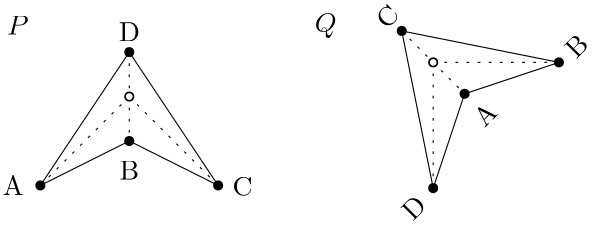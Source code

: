 <?xml version="1.0"?>
<!DOCTYPE ipe SYSTEM "ipe.dtd">
<ipe version="70005" creator="Ipe 7.0.14">
<info created="D:20140514143733" modified="D:20141003101306"/>
<ipestyle name="basic">
<symbol name="arrow/arc(spx)">
<path stroke="sym-stroke" fill="sym-stroke" pen="sym-pen">
0 0 m
-1 0.333 l
-1 -0.333 l
h
</path>
</symbol>
<symbol name="arrow/farc(spx)">
<path stroke="sym-stroke" fill="white" pen="sym-pen">
0 0 m
-1 0.333 l
-1 -0.333 l
h
</path>
</symbol>
<symbol name="mark/circle(sx)" transformations="translations">
<path fill="sym-stroke">
0.6 0 0 0.6 0 0 e
0.4 0 0 0.4 0 0 e
</path>
</symbol>
<symbol name="mark/disk(sx)" transformations="translations">
<path fill="sym-stroke">
0.6 0 0 0.6 0 0 e
</path>
</symbol>
<symbol name="mark/fdisk(sfx)" transformations="translations">
<group>
<path fill="sym-fill">
0.5 0 0 0.5 0 0 e
</path>
<path fill="sym-stroke" fillrule="eofill">
0.6 0 0 0.6 0 0 e
0.4 0 0 0.4 0 0 e
</path>
</group>
</symbol>
<symbol name="mark/box(sx)" transformations="translations">
<path fill="sym-stroke" fillrule="eofill">
-0.6 -0.6 m
0.6 -0.6 l
0.6 0.6 l
-0.6 0.6 l
h
-0.4 -0.4 m
0.4 -0.4 l
0.4 0.4 l
-0.4 0.4 l
h
</path>
</symbol>
<symbol name="mark/square(sx)" transformations="translations">
<path fill="sym-stroke">
-0.6 -0.6 m
0.6 -0.6 l
0.6 0.6 l
-0.6 0.6 l
h
</path>
</symbol>
<symbol name="mark/fsquare(sfx)" transformations="translations">
<group>
<path fill="sym-fill">
-0.5 -0.5 m
0.5 -0.5 l
0.5 0.5 l
-0.5 0.5 l
h
</path>
<path fill="sym-stroke" fillrule="eofill">
-0.6 -0.6 m
0.6 -0.6 l
0.6 0.6 l
-0.6 0.6 l
h
-0.4 -0.4 m
0.4 -0.4 l
0.4 0.4 l
-0.4 0.4 l
h
</path>
</group>
</symbol>
<symbol name="mark/cross(sx)" transformations="translations">
<group>
<path fill="sym-stroke">
-0.43 -0.57 m
0.57 0.43 l
0.43 0.57 l
-0.57 -0.43 l
h
</path>
<path fill="sym-stroke">
-0.43 0.57 m
0.57 -0.43 l
0.43 -0.57 l
-0.57 0.43 l
h
</path>
</group>
</symbol>
<symbol name="arrow/fnormal(spx)">
<path stroke="sym-stroke" fill="white" pen="sym-pen">
0 0 m
-1 0.333 l
-1 -0.333 l
h
</path>
</symbol>
<symbol name="arrow/pointed(spx)">
<path stroke="sym-stroke" fill="sym-stroke" pen="sym-pen">
0 0 m
-1 0.333 l
-0.8 0 l
-1 -0.333 l
h
</path>
</symbol>
<symbol name="arrow/fpointed(spx)">
<path stroke="sym-stroke" fill="white" pen="sym-pen">
0 0 m
-1 0.333 l
-0.8 0 l
-1 -0.333 l
h
</path>
</symbol>
<symbol name="arrow/linear(spx)">
<path stroke="sym-stroke" pen="sym-pen">
-1 0.333 m
0 0 l
-1 -0.333 l
</path>
</symbol>
<symbol name="arrow/fdouble(spx)">
<path stroke="sym-stroke" fill="white" pen="sym-pen">
0 0 m
-1 0.333 l
-1 -0.333 l
h
-1 0 m
-2 0.333 l
-2 -0.333 l
h
</path>
</symbol>
<symbol name="arrow/double(spx)">
<path stroke="sym-stroke" fill="sym-stroke" pen="sym-pen">
0 0 m
-1 0.333 l
-1 -0.333 l
h
-1 0 m
-2 0.333 l
-2 -0.333 l
h
</path>
</symbol>
<pen name="heavier" value="0.8"/>
<pen name="fat" value="1.2"/>
<pen name="ultrafat" value="2"/>
<symbolsize name="large" value="5"/>
<symbolsize name="small" value="2"/>
<symbolsize name="tiny" value="1.1"/>
<arrowsize name="large" value="10"/>
<arrowsize name="small" value="5"/>
<arrowsize name="tiny" value="3"/>
<color name="red" value="1 0 0"/>
<color name="green" value="0 1 0"/>
<color name="blue" value="0 0 1"/>
<color name="yellow" value="1 1 0"/>
<color name="orange" value="1 0.647 0"/>
<color name="gold" value="1 0.843 0"/>
<color name="purple" value="0.627 0.125 0.941"/>
<color name="gray" value="0.745"/>
<color name="brown" value="0.647 0.165 0.165"/>
<color name="navy" value="0 0 0.502"/>
<color name="pink" value="1 0.753 0.796"/>
<color name="seagreen" value="0.18 0.545 0.341"/>
<color name="turquoise" value="0.251 0.878 0.816"/>
<color name="violet" value="0.933 0.51 0.933"/>
<color name="darkblue" value="0 0 0.545"/>
<color name="darkcyan" value="0 0.545 0.545"/>
<color name="darkgray" value="0.663"/>
<color name="darkgreen" value="0 0.392 0"/>
<color name="darkmagenta" value="0.545 0 0.545"/>
<color name="darkorange" value="1 0.549 0"/>
<color name="darkred" value="0.545 0 0"/>
<color name="lightblue" value="0.678 0.847 0.902"/>
<color name="lightcyan" value="0.878 1 1"/>
<color name="lightgray" value="0.827"/>
<color name="lightgreen" value="0.565 0.933 0.565"/>
<color name="lightyellow" value="1 1 0.878"/>
<dashstyle name="dashed" value="[4] 0"/>
<dashstyle name="dotted" value="[1 3] 0"/>
<dashstyle name="dash dotted" value="[4 2 1 2] 0"/>
<dashstyle name="dash dot dotted" value="[4 2 1 2 1 2] 0"/>
<textsize name="large" value="\large"/>
<textsize name="Large" value="\Large"/>
<textsize name="LARGE" value="\LARGE"/>
<textsize name="huge" value="\huge"/>
<textsize name="Huge" value="\Huge"/>
<textsize name="small" value="\small"/>
<textsize name="footnote" value="\footnotesize"/>
<textsize name="tiny" value="\tiny"/>
<textstyle name="center" begin="\begin{center}" end="\end{center}"/>
<textstyle name="itemize" begin="\begin{itemize}" end="\end{itemize}"/>
<textstyle name="item" begin="\begin{itemize}\item{}" end="\end{itemize}"/>
<gridsize name="4 pts" value="4"/>
<gridsize name="8 pts (~3 mm)" value="8"/>
<gridsize name="16 pts (~6 mm)" value="16"/>
<gridsize name="32 pts (~12 mm)" value="32"/>
<gridsize name="10 pts (~3.5 mm)" value="10"/>
<gridsize name="20 pts (~7 mm)" value="20"/>
<gridsize name="14 pts (~5 mm)" value="14"/>
<gridsize name="28 pts (~10 mm)" value="28"/>
<gridsize name="56 pts (~20 mm)" value="56"/>
<anglesize name="90 deg" value="90"/>
<anglesize name="60 deg" value="60"/>
<anglesize name="45 deg" value="45"/>
<anglesize name="30 deg" value="30"/>
<anglesize name="22.5 deg" value="22.5"/>
<tiling name="falling" angle="-60" step="4" width="1"/>
<tiling name="rising" angle="30" step="4" width="1"/>
</ipestyle>
<page>
<layer name="alpha"/>
<view layers="alpha" active="alpha"/>
<path layer="alpha" stroke="black">
128 768 m
96 720 l
128 736 l
160 720 l
h
</path>
<text matrix="1 0 0 1 9.93836 0" transformations="rigid" pos="80 720" stroke="black" type="label" halign="right" valign="center">A</text>
<text matrix="1 0 0 1 -32 24.936" transformations="rigid" pos="160 704" stroke="black" type="label" halign="center" valign="top">B</text>
<text matrix="1 0 0 1 -10.8401 15.6715" transformations="rigid" pos="176 704" stroke="black" type="label" valign="center">C</text>
<text matrix="1 0 0 1 0 3.94185" transformations="rigid" pos="128 768" stroke="black" type="label" halign="center" valign="baseline">D</text>
<use name="mark/disk(sx)" pos="96 720" size="normal" stroke="black"/>
<use name="mark/disk(sx)" pos="128 736" size="normal" stroke="black"/>
<use name="mark/disk(sx)" pos="160 720" size="normal" stroke="black"/>
<use name="mark/disk(sx)" pos="128 768" size="normal" stroke="black"/>
<path matrix="0.707107 0.707107 -0.707107 0.707107 678.648 142.049" stroke="black">
128 768 m
96 720 l
128 736 l
160 720 l
h
</path>
<text matrix="0.707107 0.707107 -0.707107 0.707107 685.675 149.076" transformations="rigid" pos="80 720" stroke="black" type="label" halign="right" valign="center">D</text>
<text matrix="0.707107 0.707107 -0.707107 0.707107 638.388 137.054" transformations="rigid" pos="160 704" stroke="black" type="label" halign="center" valign="top">A</text>
<text matrix="0.707107 0.707107 -0.707107 0.707107 659.901 145.465" transformations="rigid" pos="176 704" stroke="black" type="label" valign="center">B</text>
<text matrix="0.707107 0.707107 -0.707107 0.707107 675.86 144.836" transformations="rigid" pos="128 768" stroke="black" type="label" halign="center" valign="baseline">C</text>
<use matrix="0.707107 0.707107 -0.707107 0.707107 678.648 142.049" name="mark/disk(sx)" pos="96 720" size="normal" stroke="black"/>
<use matrix="0.707107 0.707107 -0.707107 0.707107 678.648 142.049" name="mark/disk(sx)" pos="128 736" size="normal" stroke="black"/>
<use matrix="0.707107 0.707107 -0.707107 0.707107 678.648 142.049" name="mark/disk(sx)" pos="160 720" size="normal" stroke="black"/>
<use matrix="0.707107 0.707107 -0.707107 0.707107 678.648 142.049" name="mark/disk(sx)" pos="128 768" size="normal" stroke="black"/>
<path matrix="0.5 0 0 0.5 113.431 394.409" stroke="black" dash="dotted">
225.338 762.415 m
247.965 739.788 l
</path>
<path stroke="black" dash="dotted">
128 768 m
128 752 l
</path>
<path stroke="black" dash="dotted">
128 752 m
96 720 l
</path>
<path stroke="black" dash="dotted">
128 752 m
160 720 l
</path>
<path stroke="black" dash="dotted">
128 752 m
128 736 l
</path>
<use name="mark/fdisk(sfx)" pos="128 752" size="normal" stroke="black" fill="white"/>
<path matrix="1 0 0 1 0.761631 13.2016" stroke="black" dash="dotted">
236.652 751.101 m
236.652 705.846 l
</path>
<path matrix="1 0 0 1 0.761631 13.2016" stroke="black" dash="dotted">
236.652 751.101 m
281.906 751.101 l
</path>
<path matrix="1 0 0 1 0.761631 13.2016" stroke="black" dash="dotted">
236.652 751.101 m
247.965 739.788 l
</path>
<use matrix="1 0 0 1 0.761631 13.2016" name="mark/fdisk(sfx)" pos="236.652 751.101" size="normal" stroke="black" fill="white"/>
<text matrix="1 0 0 1 -37.2115 74.4752" transformations="translations" pos="125.118 699.83" stroke="black" type="label" halign="center" valign="baseline">$P$</text>
<text matrix="1 0 0 1 -57.6992 73.6597" transformations="translations" pos="256.372 701.607" stroke="black" type="label" halign="center" valign="baseline">$Q$</text>
</page>
</ipe>

